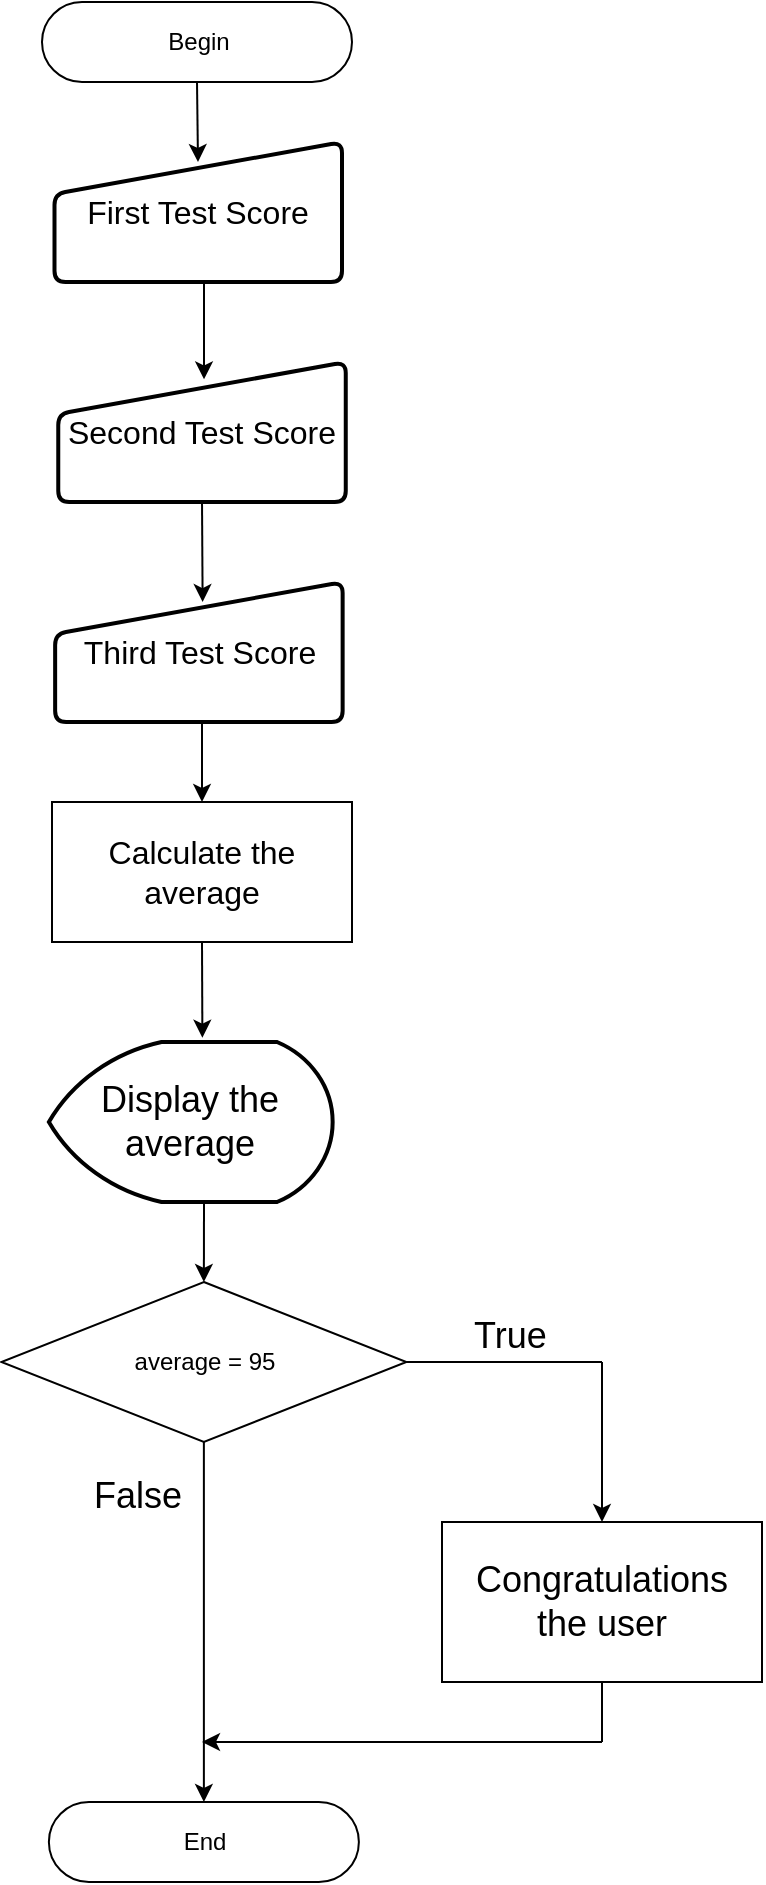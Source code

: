 <mxfile>
    <diagram id="VTlSmUk1Cy2EPR1swv58" name="Page-1">
        <mxGraphModel dx="934" dy="658" grid="1" gridSize="10" guides="1" tooltips="1" connect="1" arrows="1" fold="1" page="1" pageScale="1" pageWidth="850" pageHeight="1100" math="0" shadow="0">
            <root>
                <mxCell id="0"/>
                <mxCell id="1" parent="0"/>
                <mxCell id="2" value="Begin" style="html=1;dashed=0;whitespace=wrap;shape=mxgraph.dfd.start" vertex="1" parent="1">
                    <mxGeometry x="370" y="20" width="155" height="40" as="geometry"/>
                </mxCell>
                <mxCell id="4" value="average = 95" style="rhombus;whiteSpace=wrap;html=1;" vertex="1" parent="1">
                    <mxGeometry x="349.69" y="660" width="202.5" height="80" as="geometry"/>
                </mxCell>
                <mxCell id="6" value="&lt;font style=&quot;font-size: 16px&quot;&gt;First Test Score&lt;/font&gt;" style="html=1;strokeWidth=2;shape=manualInput;whiteSpace=wrap;rounded=1;size=26;arcSize=11;" vertex="1" parent="1">
                    <mxGeometry x="376.25" y="90" width="143.75" height="70" as="geometry"/>
                </mxCell>
                <mxCell id="8" value="&lt;font style=&quot;font-size: 16px&quot;&gt;Second Test Score&lt;/font&gt;" style="html=1;strokeWidth=2;shape=manualInput;whiteSpace=wrap;rounded=1;size=26;arcSize=11;" vertex="1" parent="1">
                    <mxGeometry x="378.13" y="200" width="143.75" height="70" as="geometry"/>
                </mxCell>
                <mxCell id="9" value="&lt;font style=&quot;font-size: 16px&quot;&gt;Third Test Score&lt;/font&gt;" style="html=1;strokeWidth=2;shape=manualInput;whiteSpace=wrap;rounded=1;size=26;arcSize=11;" vertex="1" parent="1">
                    <mxGeometry x="376.57" y="310" width="143.75" height="70" as="geometry"/>
                </mxCell>
                <mxCell id="11" value="Calculate the&lt;br&gt;average" style="rounded=0;whiteSpace=wrap;html=1;fontSize=16;" vertex="1" parent="1">
                    <mxGeometry x="375" y="420" width="150" height="70" as="geometry"/>
                </mxCell>
                <mxCell id="12" value="Display the&lt;br&gt;average" style="strokeWidth=2;html=1;shape=mxgraph.flowchart.display;whiteSpace=wrap;fontSize=18;" vertex="1" parent="1">
                    <mxGeometry x="373.44" y="540" width="141.88" height="80" as="geometry"/>
                </mxCell>
                <mxCell id="16" value="Congratulations&lt;br&gt;the user" style="rounded=0;whiteSpace=wrap;html=1;fontSize=18;" vertex="1" parent="1">
                    <mxGeometry x="570" y="780" width="160" height="80" as="geometry"/>
                </mxCell>
                <mxCell id="17" value="End" style="html=1;dashed=0;whitespace=wrap;shape=mxgraph.dfd.start" vertex="1" parent="1">
                    <mxGeometry x="373.44" y="920" width="155" height="40" as="geometry"/>
                </mxCell>
                <mxCell id="19" value="" style="endArrow=classic;html=1;fontSize=18;exitX=0.5;exitY=0.5;exitDx=0;exitDy=20;exitPerimeter=0;" edge="1" parent="1" source="2">
                    <mxGeometry width="50" height="50" relative="1" as="geometry">
                        <mxPoint x="410" y="260" as="sourcePoint"/>
                        <mxPoint x="448" y="100" as="targetPoint"/>
                    </mxGeometry>
                </mxCell>
                <mxCell id="20" value="" style="endArrow=classic;html=1;fontSize=18;entryX=0.507;entryY=0.124;entryDx=0;entryDy=0;entryPerimeter=0;" edge="1" parent="1" target="8">
                    <mxGeometry width="50" height="50" relative="1" as="geometry">
                        <mxPoint x="451" y="160" as="sourcePoint"/>
                        <mxPoint x="460" y="210" as="targetPoint"/>
                    </mxGeometry>
                </mxCell>
                <mxCell id="21" value="" style="endArrow=classic;html=1;fontSize=18;exitX=0.5;exitY=1;exitDx=0;exitDy=0;entryX=0.513;entryY=0.143;entryDx=0;entryDy=0;entryPerimeter=0;" edge="1" parent="1" source="8" target="9">
                    <mxGeometry width="50" height="50" relative="1" as="geometry">
                        <mxPoint x="410" y="340" as="sourcePoint"/>
                        <mxPoint x="460" y="290" as="targetPoint"/>
                    </mxGeometry>
                </mxCell>
                <mxCell id="22" value="" style="endArrow=classic;html=1;fontSize=18;entryX=0.5;entryY=0;entryDx=0;entryDy=0;" edge="1" parent="1" target="11">
                    <mxGeometry width="50" height="50" relative="1" as="geometry">
                        <mxPoint x="450" y="380" as="sourcePoint"/>
                        <mxPoint x="460" y="460" as="targetPoint"/>
                    </mxGeometry>
                </mxCell>
                <mxCell id="23" value="" style="endArrow=classic;html=1;fontSize=18;exitX=0.5;exitY=1;exitDx=0;exitDy=0;entryX=0.541;entryY=-0.027;entryDx=0;entryDy=0;entryPerimeter=0;" edge="1" parent="1" source="11" target="12">
                    <mxGeometry width="50" height="50" relative="1" as="geometry">
                        <mxPoint x="410" y="680" as="sourcePoint"/>
                        <mxPoint x="460" y="630" as="targetPoint"/>
                    </mxGeometry>
                </mxCell>
                <mxCell id="24" value="" style="endArrow=classic;html=1;fontSize=18;entryX=0.5;entryY=0;entryDx=0;entryDy=0;" edge="1" parent="1" target="4">
                    <mxGeometry width="50" height="50" relative="1" as="geometry">
                        <mxPoint x="451" y="620" as="sourcePoint"/>
                        <mxPoint x="460" y="630" as="targetPoint"/>
                    </mxGeometry>
                </mxCell>
                <mxCell id="26" value="" style="endArrow=none;html=1;fontSize=18;" edge="1" parent="1" source="4">
                    <mxGeometry width="50" height="50" relative="1" as="geometry">
                        <mxPoint x="410" y="760" as="sourcePoint"/>
                        <mxPoint x="650" y="700" as="targetPoint"/>
                    </mxGeometry>
                </mxCell>
                <mxCell id="27" value="" style="endArrow=classic;html=1;fontSize=18;entryX=0.5;entryY=0;entryDx=0;entryDy=0;" edge="1" parent="1" target="16">
                    <mxGeometry width="50" height="50" relative="1" as="geometry">
                        <mxPoint x="650" y="700" as="sourcePoint"/>
                        <mxPoint x="460" y="710" as="targetPoint"/>
                    </mxGeometry>
                </mxCell>
                <mxCell id="28" value="" style="endArrow=classic;html=1;fontSize=18;exitX=0.5;exitY=1;exitDx=0;exitDy=0;entryX=0.5;entryY=0.5;entryDx=0;entryDy=-20;entryPerimeter=0;" edge="1" parent="1" source="4" target="17">
                    <mxGeometry width="50" height="50" relative="1" as="geometry">
                        <mxPoint x="410" y="840" as="sourcePoint"/>
                        <mxPoint x="460" y="790" as="targetPoint"/>
                    </mxGeometry>
                </mxCell>
                <mxCell id="29" value="" style="endArrow=none;html=1;fontSize=18;entryX=0.5;entryY=1;entryDx=0;entryDy=0;" edge="1" parent="1" target="16">
                    <mxGeometry width="50" height="50" relative="1" as="geometry">
                        <mxPoint x="650" y="890" as="sourcePoint"/>
                        <mxPoint x="460" y="790" as="targetPoint"/>
                    </mxGeometry>
                </mxCell>
                <mxCell id="30" value="" style="endArrow=classic;html=1;fontSize=18;" edge="1" parent="1">
                    <mxGeometry width="50" height="50" relative="1" as="geometry">
                        <mxPoint x="650" y="890" as="sourcePoint"/>
                        <mxPoint x="450" y="890" as="targetPoint"/>
                    </mxGeometry>
                </mxCell>
                <mxCell id="31" value="True" style="text;strokeColor=none;fillColor=none;align=left;verticalAlign=middle;spacingLeft=4;spacingRight=4;overflow=hidden;points=[[0,0.5],[1,0.5]];portConstraint=eastwest;rotatable=0;fontSize=18;" vertex="1" parent="1">
                    <mxGeometry x="580" y="670" width="47.81" height="30" as="geometry"/>
                </mxCell>
                <mxCell id="32" value="False" style="text;strokeColor=none;fillColor=none;align=left;verticalAlign=middle;spacingLeft=4;spacingRight=4;overflow=hidden;points=[[0,0.5],[1,0.5]];portConstraint=eastwest;rotatable=0;fontSize=18;" vertex="1" parent="1">
                    <mxGeometry x="390" y="750" width="60" height="30" as="geometry"/>
                </mxCell>
            </root>
        </mxGraphModel>
    </diagram>
</mxfile>
